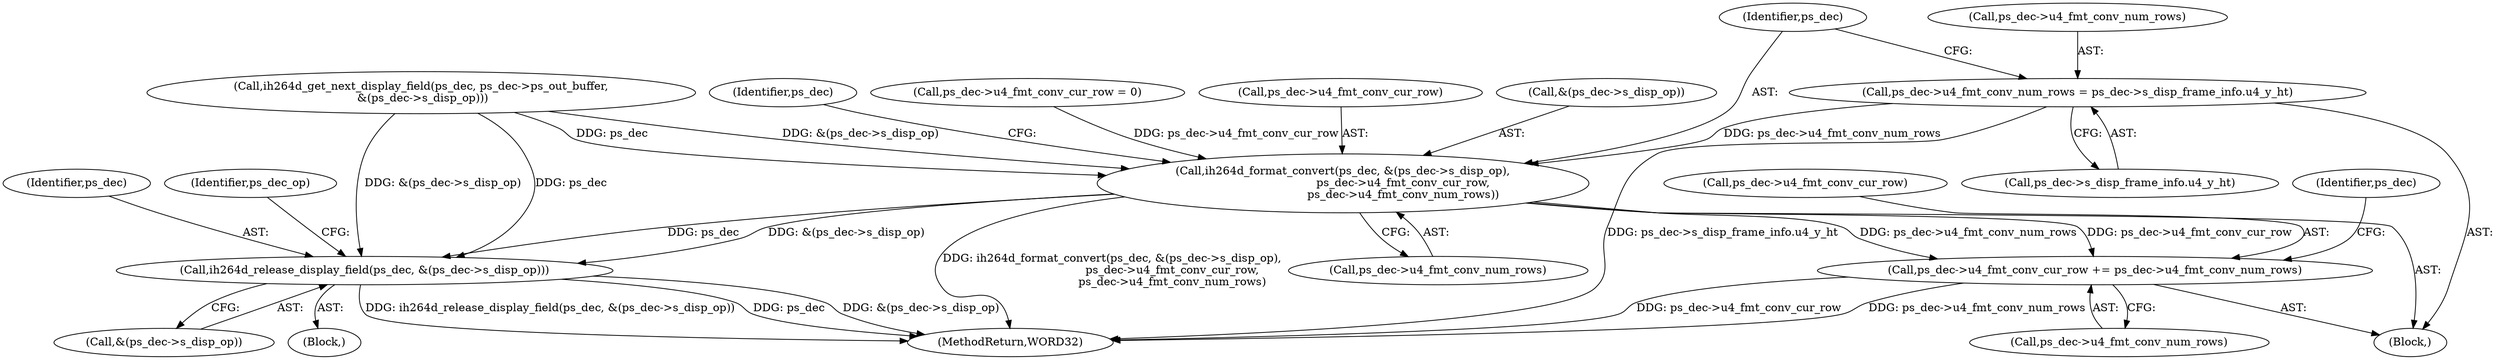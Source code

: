 digraph "0_Android_0b23c81c3dd9ec38f7e6806a3955fed1925541a0@pointer" {
"1000736" [label="(Call,ps_dec->u4_fmt_conv_num_rows = ps_dec->s_disp_frame_info.u4_y_ht)"];
"1000745" [label="(Call,ih264d_format_convert(ps_dec, &(ps_dec->s_disp_op),\n                                  ps_dec->u4_fmt_conv_cur_row,\n                                  ps_dec->u4_fmt_conv_num_rows))"];
"1000757" [label="(Call,ps_dec->u4_fmt_conv_cur_row += ps_dec->u4_fmt_conv_num_rows)"];
"1000769" [label="(Call,ih264d_release_display_field(ps_dec, &(ps_dec->s_disp_op)))"];
"1002226" [label="(MethodReturn,WORD32)"];
"1000770" [label="(Identifier,ps_dec)"];
"1000736" [label="(Call,ps_dec->u4_fmt_conv_num_rows = ps_dec->s_disp_frame_info.u4_y_ht)"];
"1000737" [label="(Call,ps_dec->u4_fmt_conv_num_rows)"];
"1000777" [label="(Identifier,ps_dec_op)"];
"1000769" [label="(Call,ih264d_release_display_field(ps_dec, &(ps_dec->s_disp_op)))"];
"1000713" [label="(Call,ih264d_get_next_display_field(ps_dec, ps_dec->ps_out_buffer,\n &(ps_dec->s_disp_op)))"];
"1000712" [label="(Block,)"];
"1000754" [label="(Call,ps_dec->u4_fmt_conv_num_rows)"];
"1000759" [label="(Identifier,ps_dec)"];
"1000745" [label="(Call,ih264d_format_convert(ps_dec, &(ps_dec->s_disp_op),\n                                  ps_dec->u4_fmt_conv_cur_row,\n                                  ps_dec->u4_fmt_conv_num_rows))"];
"1000731" [label="(Call,ps_dec->u4_fmt_conv_cur_row = 0)"];
"1000747" [label="(Call,&(ps_dec->s_disp_op))"];
"1000746" [label="(Identifier,ps_dec)"];
"1000758" [label="(Call,ps_dec->u4_fmt_conv_cur_row)"];
"1000751" [label="(Call,ps_dec->u4_fmt_conv_cur_row)"];
"1000766" [label="(Identifier,ps_dec)"];
"1000730" [label="(Block,)"];
"1000757" [label="(Call,ps_dec->u4_fmt_conv_cur_row += ps_dec->u4_fmt_conv_num_rows)"];
"1000771" [label="(Call,&(ps_dec->s_disp_op))"];
"1000740" [label="(Call,ps_dec->s_disp_frame_info.u4_y_ht)"];
"1000761" [label="(Call,ps_dec->u4_fmt_conv_num_rows)"];
"1000736" -> "1000730"  [label="AST: "];
"1000736" -> "1000740"  [label="CFG: "];
"1000737" -> "1000736"  [label="AST: "];
"1000740" -> "1000736"  [label="AST: "];
"1000746" -> "1000736"  [label="CFG: "];
"1000736" -> "1002226"  [label="DDG: ps_dec->s_disp_frame_info.u4_y_ht"];
"1000736" -> "1000745"  [label="DDG: ps_dec->u4_fmt_conv_num_rows"];
"1000745" -> "1000730"  [label="AST: "];
"1000745" -> "1000754"  [label="CFG: "];
"1000746" -> "1000745"  [label="AST: "];
"1000747" -> "1000745"  [label="AST: "];
"1000751" -> "1000745"  [label="AST: "];
"1000754" -> "1000745"  [label="AST: "];
"1000759" -> "1000745"  [label="CFG: "];
"1000745" -> "1002226"  [label="DDG: ih264d_format_convert(ps_dec, &(ps_dec->s_disp_op),\n                                  ps_dec->u4_fmt_conv_cur_row,\n                                  ps_dec->u4_fmt_conv_num_rows)"];
"1000713" -> "1000745"  [label="DDG: ps_dec"];
"1000713" -> "1000745"  [label="DDG: &(ps_dec->s_disp_op)"];
"1000731" -> "1000745"  [label="DDG: ps_dec->u4_fmt_conv_cur_row"];
"1000745" -> "1000757"  [label="DDG: ps_dec->u4_fmt_conv_num_rows"];
"1000745" -> "1000757"  [label="DDG: ps_dec->u4_fmt_conv_cur_row"];
"1000745" -> "1000769"  [label="DDG: ps_dec"];
"1000745" -> "1000769"  [label="DDG: &(ps_dec->s_disp_op)"];
"1000757" -> "1000730"  [label="AST: "];
"1000757" -> "1000761"  [label="CFG: "];
"1000758" -> "1000757"  [label="AST: "];
"1000761" -> "1000757"  [label="AST: "];
"1000766" -> "1000757"  [label="CFG: "];
"1000757" -> "1002226"  [label="DDG: ps_dec->u4_fmt_conv_cur_row"];
"1000757" -> "1002226"  [label="DDG: ps_dec->u4_fmt_conv_num_rows"];
"1000769" -> "1000712"  [label="AST: "];
"1000769" -> "1000771"  [label="CFG: "];
"1000770" -> "1000769"  [label="AST: "];
"1000771" -> "1000769"  [label="AST: "];
"1000777" -> "1000769"  [label="CFG: "];
"1000769" -> "1002226"  [label="DDG: ih264d_release_display_field(ps_dec, &(ps_dec->s_disp_op))"];
"1000769" -> "1002226"  [label="DDG: ps_dec"];
"1000769" -> "1002226"  [label="DDG: &(ps_dec->s_disp_op)"];
"1000713" -> "1000769"  [label="DDG: ps_dec"];
"1000713" -> "1000769"  [label="DDG: &(ps_dec->s_disp_op)"];
}
